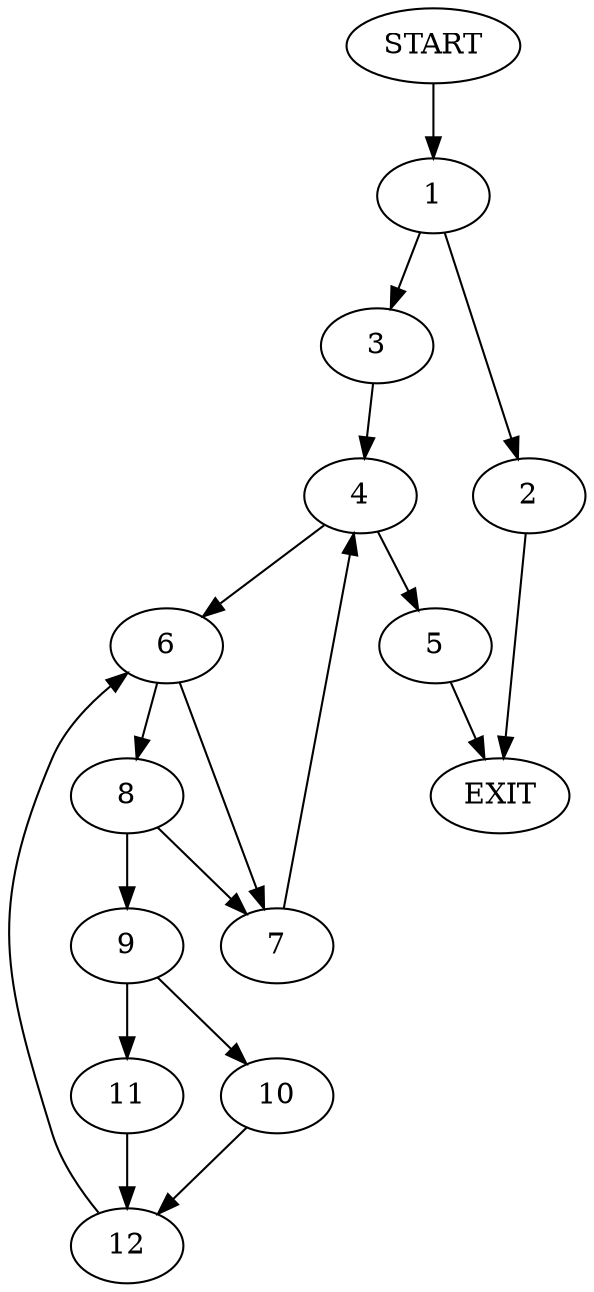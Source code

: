 digraph {
0 [label="START"]
13 [label="EXIT"]
0 -> 1
1 -> 2
1 -> 3
3 -> 4
2 -> 13
4 -> 5
4 -> 6
6 -> 7
6 -> 8
5 -> 13
7 -> 4
8 -> 9
8 -> 7
9 -> 10
9 -> 11
10 -> 12
11 -> 12
12 -> 6
}
